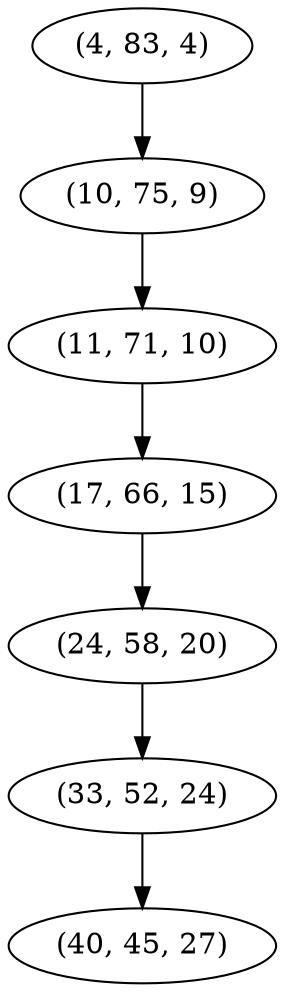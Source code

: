 digraph tree {
    "(4, 83, 4)";
    "(10, 75, 9)";
    "(11, 71, 10)";
    "(17, 66, 15)";
    "(24, 58, 20)";
    "(33, 52, 24)";
    "(40, 45, 27)";
    "(4, 83, 4)" -> "(10, 75, 9)";
    "(10, 75, 9)" -> "(11, 71, 10)";
    "(11, 71, 10)" -> "(17, 66, 15)";
    "(17, 66, 15)" -> "(24, 58, 20)";
    "(24, 58, 20)" -> "(33, 52, 24)";
    "(33, 52, 24)" -> "(40, 45, 27)";
}
